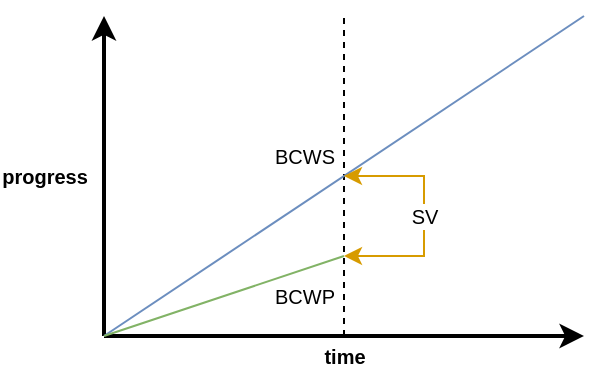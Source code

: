 <mxfile version="27.0.9" pages="3">
  <diagram name="figure1" id="M39dEWmifof50fwEzXfw">
    <mxGraphModel dx="1181" dy="706" grid="1" gridSize="10" guides="1" tooltips="1" connect="1" arrows="1" fold="1" page="1" pageScale="1" pageWidth="360" pageHeight="240" math="0" shadow="0">
      <root>
        <mxCell id="0" />
        <mxCell id="1" parent="0" />
        <mxCell id="zaIflDJCtXGqBJeR1Flm-1" value="&lt;font style=&quot;font-size: 10px;&quot;&gt;&lt;b&gt;progress&lt;/b&gt;&lt;/font&gt;" style="endArrow=classic;html=1;rounded=0;strokeWidth=2;" edge="1" parent="1">
          <mxGeometry y="30" width="50" height="50" relative="1" as="geometry">
            <mxPoint x="80" y="200" as="sourcePoint" />
            <mxPoint x="80" y="40" as="targetPoint" />
            <mxPoint as="offset" />
          </mxGeometry>
        </mxCell>
        <mxCell id="zaIflDJCtXGqBJeR1Flm-2" value="&lt;font style=&quot;font-size: 10px;&quot;&gt;&lt;b&gt;time&lt;/b&gt;&lt;/font&gt;" style="endArrow=classic;html=1;rounded=0;strokeWidth=2;" edge="1" parent="1">
          <mxGeometry y="-10" width="50" height="50" relative="1" as="geometry">
            <mxPoint x="80" y="200" as="sourcePoint" />
            <mxPoint x="320" y="200" as="targetPoint" />
            <mxPoint as="offset" />
          </mxGeometry>
        </mxCell>
        <mxCell id="zaIflDJCtXGqBJeR1Flm-3" value="" style="endArrow=none;dashed=1;html=1;rounded=0;" edge="1" parent="1">
          <mxGeometry width="50" height="50" relative="1" as="geometry">
            <mxPoint x="200" y="200" as="sourcePoint" />
            <mxPoint x="200" y="40" as="targetPoint" />
          </mxGeometry>
        </mxCell>
        <mxCell id="zaIflDJCtXGqBJeR1Flm-10" value="&lt;font style=&quot;font-size: 10px;&quot;&gt;BCWS&lt;/font&gt;" style="endArrow=none;html=1;rounded=0;fillColor=#dae8fc;strokeColor=#6c8ebf;" edge="1" parent="1">
          <mxGeometry x="-0.077" y="19" width="50" height="50" relative="1" as="geometry">
            <mxPoint x="80" y="200" as="sourcePoint" />
            <mxPoint x="320" y="40" as="targetPoint" />
            <mxPoint as="offset" />
          </mxGeometry>
        </mxCell>
        <mxCell id="zaIflDJCtXGqBJeR1Flm-11" value="&lt;font style=&quot;font-size: 10px;&quot;&gt;BCWP&lt;/font&gt;" style="endArrow=none;html=1;rounded=0;fillColor=#d5e8d4;strokeColor=#82b366;" edge="1" parent="1">
          <mxGeometry x="0.6" y="-13" width="50" height="50" relative="1" as="geometry">
            <mxPoint x="80" y="200" as="sourcePoint" />
            <mxPoint x="200" y="160" as="targetPoint" />
            <mxPoint as="offset" />
          </mxGeometry>
        </mxCell>
        <mxCell id="zaIflDJCtXGqBJeR1Flm-13" value="&lt;font style=&quot;font-size: 10px;&quot;&gt;SV&lt;/font&gt;" style="endArrow=classic;startArrow=classic;html=1;rounded=0;edgeStyle=orthogonalEdgeStyle;fillColor=#ffe6cc;strokeColor=#d79b00;" edge="1" parent="1">
          <mxGeometry width="50" height="50" relative="1" as="geometry">
            <mxPoint x="200" y="160" as="sourcePoint" />
            <mxPoint x="200" y="120" as="targetPoint" />
            <Array as="points">
              <mxPoint x="240" y="160" />
              <mxPoint x="240" y="120" />
            </Array>
          </mxGeometry>
        </mxCell>
      </root>
    </mxGraphModel>
  </diagram>
  <diagram name="figure2" id="qHfzO9tXDeBtUi7O6HQA">
    <mxGraphModel dx="1181" dy="706" grid="1" gridSize="10" guides="1" tooltips="1" connect="1" arrows="1" fold="1" page="1" pageScale="1" pageWidth="560" pageHeight="280" math="0" shadow="0">
      <root>
        <mxCell id="eYlBgJJhaktJfGFZpkx7-0" />
        <mxCell id="eYlBgJJhaktJfGFZpkx7-1" parent="eYlBgJJhaktJfGFZpkx7-0" />
        <mxCell id="45jugJiqO4rcZtn-yt7p-0" value="" style="rounded=0;whiteSpace=wrap;html=1;dashed=1;" vertex="1" parent="eYlBgJJhaktJfGFZpkx7-1">
          <mxGeometry x="79.97" y="60" width="120" height="160" as="geometry" />
        </mxCell>
        <mxCell id="45jugJiqO4rcZtn-yt7p-3" value="Requirements&lt;div&gt;specification&lt;/div&gt;" style="rounded=0;whiteSpace=wrap;html=1;fillColor=#d5e8d4;strokeColor=#82b366;fontColor=#333333;" vertex="1" parent="eYlBgJJhaktJfGFZpkx7-1">
          <mxGeometry x="99.97" y="80" width="80" height="40" as="geometry" />
        </mxCell>
        <mxCell id="45jugJiqO4rcZtn-yt7p-5" style="edgeStyle=orthogonalEdgeStyle;rounded=0;orthogonalLoop=1;jettySize=auto;html=1;exitX=0.5;exitY=0;exitDx=0;exitDy=0;entryX=0.5;entryY=1;entryDx=0;entryDy=0;fillColor=#dae8fc;strokeColor=#6c8ebf;" edge="1" parent="eYlBgJJhaktJfGFZpkx7-1" source="45jugJiqO4rcZtn-yt7p-4" target="45jugJiqO4rcZtn-yt7p-3">
          <mxGeometry relative="1" as="geometry" />
        </mxCell>
        <mxCell id="45jugJiqO4rcZtn-yt7p-4" value="Requirement&lt;div&gt;review&lt;/div&gt;" style="rounded=0;whiteSpace=wrap;html=1;fillColor=#dae8fc;strokeColor=#6c8ebf;fontColor=#333333;" vertex="1" parent="eYlBgJJhaktJfGFZpkx7-1">
          <mxGeometry x="99.97" y="160" width="80" height="40" as="geometry" />
        </mxCell>
        <mxCell id="45jugJiqO4rcZtn-yt7p-15" style="edgeStyle=orthogonalEdgeStyle;rounded=0;orthogonalLoop=1;jettySize=auto;html=1;exitX=0.25;exitY=1;exitDx=0;exitDy=0;entryX=0.75;entryY=1;entryDx=0;entryDy=0;fillColor=#f5f5f5;strokeColor=#666666;" edge="1" parent="eYlBgJJhaktJfGFZpkx7-1" source="45jugJiqO4rcZtn-yt7p-6" target="45jugJiqO4rcZtn-yt7p-0">
          <mxGeometry relative="1" as="geometry">
            <Array as="points">
              <mxPoint x="260" y="240" />
              <mxPoint x="170" y="240" />
            </Array>
          </mxGeometry>
        </mxCell>
        <mxCell id="0ygfKlYCbILb2bod1dB1-0" value="&lt;font style=&quot;font-size: 10px;&quot;&gt;verification&lt;/font&gt;" style="edgeLabel;html=1;align=center;verticalAlign=middle;resizable=0;points=[];" vertex="1" connectable="0" parent="45jugJiqO4rcZtn-yt7p-15">
          <mxGeometry x="0.009" y="1" relative="1" as="geometry">
            <mxPoint as="offset" />
          </mxGeometry>
        </mxCell>
        <mxCell id="45jugJiqO4rcZtn-yt7p-6" value="" style="rounded=0;whiteSpace=wrap;html=1;dashed=1;" vertex="1" parent="eYlBgJJhaktJfGFZpkx7-1">
          <mxGeometry x="220" y="60" width="160" height="160" as="geometry" />
        </mxCell>
        <mxCell id="45jugJiqO4rcZtn-yt7p-7" value="Design&lt;div&gt;specification&lt;/div&gt;" style="rounded=0;whiteSpace=wrap;html=1;fillColor=#d5e8d4;strokeColor=#82b366;fontColor=#333333;" vertex="1" parent="eYlBgJJhaktJfGFZpkx7-1">
          <mxGeometry x="240.0" y="80" width="120" height="40" as="geometry" />
        </mxCell>
        <mxCell id="45jugJiqO4rcZtn-yt7p-8" style="edgeStyle=orthogonalEdgeStyle;rounded=0;orthogonalLoop=1;jettySize=auto;html=1;exitX=0.5;exitY=0;exitDx=0;exitDy=0;entryX=0.5;entryY=1;entryDx=0;entryDy=0;fillColor=#dae8fc;strokeColor=#6c8ebf;" edge="1" parent="eYlBgJJhaktJfGFZpkx7-1" source="45jugJiqO4rcZtn-yt7p-9" target="45jugJiqO4rcZtn-yt7p-7">
          <mxGeometry relative="1" as="geometry" />
        </mxCell>
        <mxCell id="45jugJiqO4rcZtn-yt7p-9" value="Design&lt;div&gt;review&lt;/div&gt;" style="rounded=0;whiteSpace=wrap;html=1;fillColor=#dae8fc;strokeColor=#6c8ebf;fontColor=#333333;" vertex="1" parent="eYlBgJJhaktJfGFZpkx7-1">
          <mxGeometry x="240.0" y="160" width="120" height="40" as="geometry" />
        </mxCell>
        <mxCell id="DwQNHVNJciZqLCH1Cs1A-0" value="&lt;font style=&quot;font-size: 10px;&quot;&gt;verification&lt;/font&gt;" style="edgeStyle=orthogonalEdgeStyle;rounded=0;orthogonalLoop=1;jettySize=auto;html=1;exitX=0.25;exitY=1;exitDx=0;exitDy=0;entryX=0.75;entryY=1;entryDx=0;entryDy=0;fillColor=#f5f5f5;strokeColor=#666666;" edge="1" parent="eYlBgJJhaktJfGFZpkx7-1" source="45jugJiqO4rcZtn-yt7p-10" target="45jugJiqO4rcZtn-yt7p-6">
          <mxGeometry relative="1" as="geometry">
            <Array as="points">
              <mxPoint x="430" y="240" />
              <mxPoint x="340" y="240" />
            </Array>
          </mxGeometry>
        </mxCell>
        <mxCell id="45jugJiqO4rcZtn-yt7p-10" value="" style="rounded=0;whiteSpace=wrap;html=1;dashed=1;" vertex="1" parent="eYlBgJJhaktJfGFZpkx7-1">
          <mxGeometry x="400" y="60" width="120" height="160" as="geometry" />
        </mxCell>
        <mxCell id="45jugJiqO4rcZtn-yt7p-11" value="Implentat&lt;span style=&quot;background-color: transparent;&quot;&gt;ion&lt;/span&gt;" style="rounded=0;whiteSpace=wrap;html=1;fillColor=#d5e8d4;strokeColor=#82b366;fontColor=#333333;" vertex="1" parent="eYlBgJJhaktJfGFZpkx7-1">
          <mxGeometry x="420" y="80" width="80" height="40" as="geometry" />
        </mxCell>
        <mxCell id="45jugJiqO4rcZtn-yt7p-12" style="edgeStyle=orthogonalEdgeStyle;rounded=0;orthogonalLoop=1;jettySize=auto;html=1;exitX=0.5;exitY=0;exitDx=0;exitDy=0;entryX=0.5;entryY=1;entryDx=0;entryDy=0;fillColor=#dae8fc;strokeColor=#6c8ebf;" edge="1" parent="eYlBgJJhaktJfGFZpkx7-1" source="45jugJiqO4rcZtn-yt7p-13" target="45jugJiqO4rcZtn-yt7p-11">
          <mxGeometry relative="1" as="geometry" />
        </mxCell>
        <mxCell id="45jugJiqO4rcZtn-yt7p-13" value="Testing" style="rounded=0;whiteSpace=wrap;html=1;fillColor=#dae8fc;strokeColor=#6c8ebf;fontColor=#333333;" vertex="1" parent="eYlBgJJhaktJfGFZpkx7-1">
          <mxGeometry x="420" y="160" width="80" height="40" as="geometry" />
        </mxCell>
        <mxCell id="45jugJiqO4rcZtn-yt7p-14" value="&lt;font style=&quot;font-size: 10px;&quot;&gt;validation&lt;/font&gt;" style="edgeStyle=orthogonalEdgeStyle;rounded=0;orthogonalLoop=1;jettySize=auto;html=1;exitX=0;exitY=0.75;exitDx=0;exitDy=0;entryX=0;entryY=0.5;entryDx=0;entryDy=0;fillColor=#f5f5f5;strokeColor=#666666;" edge="1" parent="eYlBgJJhaktJfGFZpkx7-1" source="45jugJiqO4rcZtn-yt7p-0" target="45jugJiqO4rcZtn-yt7p-0">
          <mxGeometry y="10" relative="1" as="geometry">
            <Array as="points">
              <mxPoint x="60" y="180" />
              <mxPoint x="60" y="140" />
            </Array>
            <mxPoint as="offset" />
          </mxGeometry>
        </mxCell>
        <mxCell id="GdE08hnoAfRmLS7F9kOc-0" value="&lt;font style=&quot;font-size: 10px;&quot;&gt;refinement&lt;/font&gt;" style="edgeStyle=orthogonalEdgeStyle;rounded=0;orthogonalLoop=1;jettySize=auto;html=1;exitX=0.25;exitY=0;exitDx=0;exitDy=0;entryX=0.75;entryY=0;entryDx=0;entryDy=0;fillColor=#f5f5f5;strokeColor=#666666;" edge="1" parent="eYlBgJJhaktJfGFZpkx7-1" source="45jugJiqO4rcZtn-yt7p-6" target="45jugJiqO4rcZtn-yt7p-6">
          <mxGeometry relative="1" as="geometry">
            <Array as="points">
              <mxPoint x="260" y="40" />
              <mxPoint x="340" y="40" />
            </Array>
          </mxGeometry>
        </mxCell>
        <mxCell id="0ygfKlYCbILb2bod1dB1-2" style="edgeStyle=orthogonalEdgeStyle;rounded=0;orthogonalLoop=1;jettySize=auto;html=1;exitX=1;exitY=0.5;exitDx=0;exitDy=0;entryX=0;entryY=0.5;entryDx=0;entryDy=0;fillColor=#d5e8d4;strokeColor=#82b366;" edge="1" parent="eYlBgJJhaktJfGFZpkx7-1" source="45jugJiqO4rcZtn-yt7p-7" target="45jugJiqO4rcZtn-yt7p-11">
          <mxGeometry relative="1" as="geometry" />
        </mxCell>
        <mxCell id="0ygfKlYCbILb2bod1dB1-1" style="edgeStyle=orthogonalEdgeStyle;rounded=0;orthogonalLoop=1;jettySize=auto;html=1;exitX=1;exitY=0.5;exitDx=0;exitDy=0;entryX=0;entryY=0.5;entryDx=0;entryDy=0;fillColor=#d5e8d4;strokeColor=#82b366;" edge="1" parent="eYlBgJJhaktJfGFZpkx7-1" source="45jugJiqO4rcZtn-yt7p-3" target="45jugJiqO4rcZtn-yt7p-7">
          <mxGeometry relative="1" as="geometry" />
        </mxCell>
      </root>
    </mxGraphModel>
  </diagram>
  <diagram name="figure3" id="4rIgiD6-F-FzR_X9Po0_">
    <mxGraphModel dx="984" dy="589" grid="1" gridSize="10" guides="1" tooltips="1" connect="1" arrows="1" fold="1" page="1" pageScale="1" pageWidth="520" pageHeight="440" math="0" shadow="0">
      <root>
        <mxCell id="YGlclTY7_9VkkwZFqgkO-0" />
        <mxCell id="YGlclTY7_9VkkwZFqgkO-1" parent="YGlclTY7_9VkkwZFqgkO-0" />
        <mxCell id="UcQSiEj7GP6GRE5hKq0W-0" value="" style="endArrow=none;html=1;rounded=0;dashed=1;" edge="1" parent="YGlclTY7_9VkkwZFqgkO-1">
          <mxGeometry width="50" height="50" relative="1" as="geometry">
            <mxPoint x="100" y="360" as="sourcePoint" />
            <mxPoint x="100" y="40" as="targetPoint" />
          </mxGeometry>
        </mxCell>
        <mxCell id="UcQSiEj7GP6GRE5hKq0W-1" value="On schedule" style="text;html=1;align=right;verticalAlign=middle;whiteSpace=wrap;rounded=0;fontSize=10;fontStyle=1" vertex="1" parent="YGlclTY7_9VkkwZFqgkO-1">
          <mxGeometry x="20" y="190" width="70" height="20" as="geometry" />
        </mxCell>
        <mxCell id="UcQSiEj7GP6GRE5hKq0W-7" value="" style="endArrow=none;html=1;rounded=0;strokeWidth=1;dashed=1;" edge="1" parent="YGlclTY7_9VkkwZFqgkO-1">
          <mxGeometry width="50" height="50" relative="1" as="geometry">
            <mxPoint x="460" y="79.76" as="sourcePoint" />
            <mxPoint x="100" y="79.76" as="targetPoint" />
          </mxGeometry>
        </mxCell>
        <mxCell id="UcQSiEj7GP6GRE5hKq0W-9" value="&lt;font style=&quot;font-size: 10px;&quot;&gt;2&lt;/font&gt;&lt;div&gt;&lt;font style=&quot;font-size: 10px;&quot;&gt;Require&lt;/font&gt;&lt;span style=&quot;font-size: 10px; background-color: light-dark(#ffffff, var(--ge-dark-color, #121212)); color: light-dark(rgb(0, 0, 0), rgb(255, 255, 255));&quot;&gt;ment&lt;/span&gt;&lt;/div&gt;" style="endArrow=none;html=1;rounded=0;dashed=1;" edge="1" parent="YGlclTY7_9VkkwZFqgkO-1">
          <mxGeometry x="-1" y="-30" width="50" height="50" relative="1" as="geometry">
            <mxPoint x="180" y="360" as="sourcePoint" />
            <mxPoint x="180" y="40" as="targetPoint" />
            <mxPoint x="-30" y="30" as="offset" />
          </mxGeometry>
        </mxCell>
        <mxCell id="UcQSiEj7GP6GRE5hKq0W-10" value="&lt;font style=&quot;font-size: 10px;&quot;&gt;3&lt;/font&gt;&lt;div&gt;&lt;font style=&quot;font-size: 10px;&quot;&gt;Analysis&lt;/font&gt;&lt;/div&gt;" style="endArrow=none;html=1;rounded=0;dashed=1;" edge="1" parent="YGlclTY7_9VkkwZFqgkO-1">
          <mxGeometry x="-1" y="-10" width="50" height="50" relative="1" as="geometry">
            <mxPoint x="220" y="360" as="sourcePoint" />
            <mxPoint x="220" y="40" as="targetPoint" />
            <mxPoint x="-10" y="10" as="offset" />
          </mxGeometry>
        </mxCell>
        <mxCell id="UcQSiEj7GP6GRE5hKq0W-11" value="&lt;font style=&quot;font-size: 10px;&quot;&gt;4&lt;/font&gt;&lt;div&gt;&lt;font style=&quot;font-size: 10px;&quot;&gt;Design&lt;/font&gt;&lt;/div&gt;" style="endArrow=none;html=1;rounded=0;dashed=1;" edge="1" parent="YGlclTY7_9VkkwZFqgkO-1">
          <mxGeometry x="-1" y="-30" width="50" height="50" relative="1" as="geometry">
            <mxPoint x="260" y="360" as="sourcePoint" />
            <mxPoint x="260" y="40" as="targetPoint" />
            <mxPoint x="-30" y="30" as="offset" />
          </mxGeometry>
        </mxCell>
        <mxCell id="UcQSiEj7GP6GRE5hKq0W-12" value="&lt;font style=&quot;font-size: 10px;&quot;&gt;5&lt;/font&gt;&lt;div&gt;&lt;font style=&quot;font-size: 10px;&quot;&gt;Coding&lt;/font&gt;&lt;/div&gt;" style="endArrow=none;html=1;rounded=0;dashed=1;" edge="1" parent="YGlclTY7_9VkkwZFqgkO-1">
          <mxGeometry x="-1" y="-10" width="50" height="50" relative="1" as="geometry">
            <mxPoint x="300" y="360" as="sourcePoint" />
            <mxPoint x="300" y="40" as="targetPoint" />
            <mxPoint x="-10" y="10" as="offset" />
          </mxGeometry>
        </mxCell>
        <mxCell id="UcQSiEj7GP6GRE5hKq0W-13" value="&lt;font style=&quot;font-size: 10px;&quot;&gt;6&lt;/font&gt;&lt;div&gt;&lt;font style=&quot;font-size: 10px;&quot;&gt;Unit testing&lt;/font&gt;&lt;/div&gt;" style="endArrow=none;html=1;rounded=0;dashed=1;" edge="1" parent="YGlclTY7_9VkkwZFqgkO-1">
          <mxGeometry x="-1" y="-30" width="50" height="50" relative="1" as="geometry">
            <mxPoint x="340" y="360" as="sourcePoint" />
            <mxPoint x="340" y="40" as="targetPoint" />
            <mxPoint x="-30" y="30" as="offset" />
          </mxGeometry>
        </mxCell>
        <mxCell id="UcQSiEj7GP6GRE5hKq0W-17" value="&lt;font style=&quot;font-size: 10px;&quot;&gt;8&lt;/font&gt;&lt;div&gt;&lt;font style=&quot;font-size: 10px;&quot;&gt;Documentation&lt;/font&gt;&lt;/div&gt;" style="endArrow=none;html=1;rounded=0;dashed=1;" edge="1" parent="YGlclTY7_9VkkwZFqgkO-1">
          <mxGeometry x="-1" y="-30" width="50" height="50" relative="1" as="geometry">
            <mxPoint x="420" y="360" as="sourcePoint" />
            <mxPoint x="420" y="40" as="targetPoint" />
            <mxPoint x="-30" y="30" as="offset" />
          </mxGeometry>
        </mxCell>
        <mxCell id="UcQSiEj7GP6GRE5hKq0W-18" value="&lt;font style=&quot;font-size: 10px;&quot;&gt;9&lt;/font&gt;&lt;div&gt;&lt;font style=&quot;font-size: 10px;&quot;&gt;Installation&lt;/font&gt;&lt;/div&gt;" style="endArrow=none;html=1;rounded=0;dashed=1;" edge="1" parent="YGlclTY7_9VkkwZFqgkO-1">
          <mxGeometry x="-1" y="-10" width="50" height="50" relative="1" as="geometry">
            <mxPoint x="460" y="360" as="sourcePoint" />
            <mxPoint x="460" y="40" as="targetPoint" />
            <mxPoint x="-10" y="10" as="offset" />
          </mxGeometry>
        </mxCell>
        <mxCell id="UcQSiEj7GP6GRE5hKq0W-19" value="&lt;font style=&quot;font-size: 10px;&quot;&gt;1 w&lt;/font&gt;" style="text;html=1;align=right;verticalAlign=middle;whiteSpace=wrap;rounded=0;" vertex="1" parent="YGlclTY7_9VkkwZFqgkO-1">
          <mxGeometry x="60" y="150" width="30" height="20" as="geometry" />
        </mxCell>
        <mxCell id="UcQSiEj7GP6GRE5hKq0W-20" value="2 w" style="text;html=1;align=right;verticalAlign=middle;whiteSpace=wrap;rounded=0;fontSize=10;" vertex="1" parent="YGlclTY7_9VkkwZFqgkO-1">
          <mxGeometry x="60" y="110" width="30" height="20" as="geometry" />
        </mxCell>
        <mxCell id="UcQSiEj7GP6GRE5hKq0W-21" value="&lt;font style=&quot;font-size: 10px;&quot;&gt;3 w&lt;/font&gt;" style="text;html=1;align=right;verticalAlign=middle;whiteSpace=wrap;rounded=0;" vertex="1" parent="YGlclTY7_9VkkwZFqgkO-1">
          <mxGeometry x="60" y="70" width="30" height="20" as="geometry" />
        </mxCell>
        <mxCell id="UcQSiEj7GP6GRE5hKq0W-22" value="Early" style="text;html=1;align=right;verticalAlign=middle;whiteSpace=wrap;rounded=0;fontSize=10;fontStyle=1" vertex="1" parent="YGlclTY7_9VkkwZFqgkO-1">
          <mxGeometry x="20" y="30" width="70" height="20" as="geometry" />
        </mxCell>
        <mxCell id="UcQSiEj7GP6GRE5hKq0W-23" value="&lt;font style=&quot;font-size: 10px;&quot;&gt;1 w&lt;/font&gt;" style="text;html=1;align=right;verticalAlign=middle;whiteSpace=wrap;rounded=0;" vertex="1" parent="YGlclTY7_9VkkwZFqgkO-1">
          <mxGeometry x="60" y="230" width="30" height="20" as="geometry" />
        </mxCell>
        <mxCell id="UcQSiEj7GP6GRE5hKq0W-24" value="2 w" style="text;html=1;align=right;verticalAlign=middle;whiteSpace=wrap;rounded=0;fontSize=10;" vertex="1" parent="YGlclTY7_9VkkwZFqgkO-1">
          <mxGeometry x="60" y="270" width="30" height="20" as="geometry" />
        </mxCell>
        <mxCell id="UcQSiEj7GP6GRE5hKq0W-25" value="&lt;font style=&quot;font-size: 10px;&quot;&gt;3 w&lt;/font&gt;" style="text;html=1;align=right;verticalAlign=middle;whiteSpace=wrap;rounded=0;" vertex="1" parent="YGlclTY7_9VkkwZFqgkO-1">
          <mxGeometry x="60" y="310" width="30" height="20" as="geometry" />
        </mxCell>
        <mxCell id="UcQSiEj7GP6GRE5hKq0W-26" value="Late" style="text;html=1;align=right;verticalAlign=middle;whiteSpace=wrap;rounded=0;fontSize=10;fontStyle=1" vertex="1" parent="YGlclTY7_9VkkwZFqgkO-1">
          <mxGeometry x="20" y="350" width="70" height="20" as="geometry" />
        </mxCell>
        <mxCell id="UcQSiEj7GP6GRE5hKq0W-28" value="" style="endArrow=none;html=1;rounded=0;strokeWidth=1;dashed=1;" edge="1" parent="YGlclTY7_9VkkwZFqgkO-1" source="XnIrbS_3lYPw9cI2sJvL-11">
          <mxGeometry width="50" height="50" relative="1" as="geometry">
            <mxPoint x="460" y="120" as="sourcePoint" />
            <mxPoint x="100" y="120" as="targetPoint" />
          </mxGeometry>
        </mxCell>
        <mxCell id="UcQSiEj7GP6GRE5hKq0W-29" value="" style="endArrow=none;html=1;rounded=0;strokeWidth=1;dashed=1;" edge="1" parent="YGlclTY7_9VkkwZFqgkO-1" source="XnIrbS_3lYPw9cI2sJvL-6">
          <mxGeometry width="50" height="50" relative="1" as="geometry">
            <mxPoint x="460" y="159.76" as="sourcePoint" />
            <mxPoint x="100" y="159.76" as="targetPoint" />
          </mxGeometry>
        </mxCell>
        <mxCell id="UcQSiEj7GP6GRE5hKq0W-30" value="" style="endArrow=none;html=1;rounded=0;strokeWidth=2;" edge="1" parent="YGlclTY7_9VkkwZFqgkO-1" source="UcQSiEj7GP6GRE5hKq0W-34">
          <mxGeometry width="50" height="50" relative="1" as="geometry">
            <mxPoint x="460" y="199.76" as="sourcePoint" />
            <mxPoint x="100" y="199.76" as="targetPoint" />
          </mxGeometry>
        </mxCell>
        <mxCell id="UcQSiEj7GP6GRE5hKq0W-31" value="" style="endArrow=none;html=1;rounded=0;strokeWidth=1;dashed=1;" edge="1" parent="YGlclTY7_9VkkwZFqgkO-1">
          <mxGeometry width="50" height="50" relative="1" as="geometry">
            <mxPoint x="460" y="240" as="sourcePoint" />
            <mxPoint x="100" y="240" as="targetPoint" />
          </mxGeometry>
        </mxCell>
        <mxCell id="UcQSiEj7GP6GRE5hKq0W-32" value="" style="endArrow=none;html=1;rounded=0;strokeWidth=1;dashed=1;" edge="1" parent="YGlclTY7_9VkkwZFqgkO-1">
          <mxGeometry width="50" height="50" relative="1" as="geometry">
            <mxPoint x="460" y="279.76" as="sourcePoint" />
            <mxPoint x="100" y="279.76" as="targetPoint" />
          </mxGeometry>
        </mxCell>
        <mxCell id="UcQSiEj7GP6GRE5hKq0W-33" value="" style="endArrow=none;html=1;rounded=0;strokeWidth=1;dashed=1;" edge="1" parent="YGlclTY7_9VkkwZFqgkO-1">
          <mxGeometry width="50" height="50" relative="1" as="geometry">
            <mxPoint x="460" y="319.76" as="sourcePoint" />
            <mxPoint x="100" y="319.76" as="targetPoint" />
          </mxGeometry>
        </mxCell>
        <mxCell id="XnIrbS_3lYPw9cI2sJvL-3" value="" style="endArrow=none;html=1;rounded=0;strokeWidth=2;" edge="1" parent="YGlclTY7_9VkkwZFqgkO-1" target="UcQSiEj7GP6GRE5hKq0W-34">
          <mxGeometry width="50" height="50" relative="1" as="geometry">
            <mxPoint x="460" y="199.76" as="sourcePoint" />
            <mxPoint x="100" y="199.76" as="targetPoint" />
          </mxGeometry>
        </mxCell>
        <mxCell id="XnIrbS_3lYPw9cI2sJvL-8" value="" style="endArrow=none;html=1;rounded=0;strokeWidth=1;dashed=1;" edge="1" parent="YGlclTY7_9VkkwZFqgkO-1" target="XnIrbS_3lYPw9cI2sJvL-6">
          <mxGeometry width="50" height="50" relative="1" as="geometry">
            <mxPoint x="460" y="159.76" as="sourcePoint" />
            <mxPoint x="100" y="159.76" as="targetPoint" />
          </mxGeometry>
        </mxCell>
        <mxCell id="XnIrbS_3lYPw9cI2sJvL-12" value="" style="endArrow=none;html=1;rounded=0;strokeWidth=1;dashed=1;" edge="1" parent="YGlclTY7_9VkkwZFqgkO-1" source="XnIrbS_3lYPw9cI2sJvL-13" target="XnIrbS_3lYPw9cI2sJvL-11">
          <mxGeometry width="50" height="50" relative="1" as="geometry">
            <mxPoint x="460" y="120" as="sourcePoint" />
            <mxPoint x="100" y="120" as="targetPoint" />
          </mxGeometry>
        </mxCell>
        <mxCell id="XnIrbS_3lYPw9cI2sJvL-14" value="" style="endArrow=none;html=1;rounded=0;strokeWidth=1;dashed=1;" edge="1" parent="YGlclTY7_9VkkwZFqgkO-1" target="XnIrbS_3lYPw9cI2sJvL-13">
          <mxGeometry width="50" height="50" relative="1" as="geometry">
            <mxPoint x="460" y="120" as="sourcePoint" />
            <mxPoint x="350" y="120" as="targetPoint" />
          </mxGeometry>
        </mxCell>
        <mxCell id="UcQSiEj7GP6GRE5hKq0W-8" value="&lt;font style=&quot;font-size: 10px;&quot;&gt;1&lt;/font&gt;&lt;div&gt;&lt;span style=&quot;font-size: 10px;&quot;&gt;Planning&lt;/span&gt;&lt;/div&gt;" style="endArrow=none;html=1;rounded=0;dashed=1;" edge="1" parent="YGlclTY7_9VkkwZFqgkO-1">
          <mxGeometry x="-1" y="-10" width="50" height="50" relative="1" as="geometry">
            <mxPoint x="140" y="360" as="sourcePoint" />
            <mxPoint x="140" y="40" as="targetPoint" />
            <mxPoint x="-10" y="10" as="offset" />
          </mxGeometry>
        </mxCell>
        <mxCell id="UcQSiEj7GP6GRE5hKq0W-16" value="&lt;font style=&quot;font-size: 10px;&quot;&gt;7&lt;/font&gt;&lt;div&gt;&lt;font style=&quot;font-size: 10px;&quot;&gt;Integration test&lt;/font&gt;&lt;/div&gt;" style="endArrow=none;html=1;rounded=0;dashed=1;" edge="1" parent="YGlclTY7_9VkkwZFqgkO-1">
          <mxGeometry x="-1" y="-10" width="50" height="50" relative="1" as="geometry">
            <mxPoint x="380" y="360" as="sourcePoint" />
            <mxPoint x="380" y="40" as="targetPoint" />
            <mxPoint x="-10" y="10" as="offset" />
          </mxGeometry>
        </mxCell>
        <mxCell id="XnIrbS_3lYPw9cI2sJvL-0" value="" style="ellipse;whiteSpace=wrap;html=1;aspect=fixed;fillColor=#d5e8d4;strokeColor=#82b366;" vertex="1" parent="YGlclTY7_9VkkwZFqgkO-1">
          <mxGeometry x="170" y="150" width="20" height="20" as="geometry" />
        </mxCell>
        <mxCell id="UcQSiEj7GP6GRE5hKq0W-34" value="" style="ellipse;whiteSpace=wrap;html=1;aspect=fixed;fillColor=#dae8fc;strokeColor=#6c8ebf;" vertex="1" parent="YGlclTY7_9VkkwZFqgkO-1">
          <mxGeometry x="130" y="190" width="20" height="20" as="geometry" />
        </mxCell>
        <mxCell id="XnIrbS_3lYPw9cI2sJvL-6" value="" style="ellipse;whiteSpace=wrap;html=1;aspect=fixed;fillColor=#d5e8d4;strokeColor=#82b366;" vertex="1" parent="YGlclTY7_9VkkwZFqgkO-1">
          <mxGeometry x="210" y="150" width="20" height="20" as="geometry" />
        </mxCell>
        <mxCell id="XnIrbS_3lYPw9cI2sJvL-9" value="" style="ellipse;whiteSpace=wrap;html=1;aspect=fixed;fillColor=#d5e8d4;strokeColor=#82b366;" vertex="1" parent="YGlclTY7_9VkkwZFqgkO-1">
          <mxGeometry x="250" y="150" width="20" height="20" as="geometry" />
        </mxCell>
        <mxCell id="XnIrbS_3lYPw9cI2sJvL-10" value="" style="ellipse;whiteSpace=wrap;html=1;aspect=fixed;fillColor=#d5e8d4;strokeColor=#82b366;" vertex="1" parent="YGlclTY7_9VkkwZFqgkO-1">
          <mxGeometry x="290" y="110" width="20" height="20" as="geometry" />
        </mxCell>
        <mxCell id="XnIrbS_3lYPw9cI2sJvL-11" value="" style="ellipse;whiteSpace=wrap;html=1;aspect=fixed;fillColor=#d5e8d4;strokeColor=#82b366;" vertex="1" parent="YGlclTY7_9VkkwZFqgkO-1">
          <mxGeometry x="330" y="110" width="20" height="20" as="geometry" />
        </mxCell>
        <mxCell id="XnIrbS_3lYPw9cI2sJvL-13" value="" style="ellipse;whiteSpace=wrap;html=1;aspect=fixed;fillColor=#d5e8d4;strokeColor=#82b366;" vertex="1" parent="YGlclTY7_9VkkwZFqgkO-1">
          <mxGeometry x="370" y="110" width="20" height="20" as="geometry" />
        </mxCell>
        <mxCell id="XnIrbS_3lYPw9cI2sJvL-15" value="" style="ellipse;whiteSpace=wrap;html=1;aspect=fixed;fillColor=#d5e8d4;strokeColor=#82b366;" vertex="1" parent="YGlclTY7_9VkkwZFqgkO-1">
          <mxGeometry x="410" y="70" width="20" height="20" as="geometry" />
        </mxCell>
        <mxCell id="XnIrbS_3lYPw9cI2sJvL-16" value="" style="ellipse;whiteSpace=wrap;html=1;aspect=fixed;fillColor=#d5e8d4;strokeColor=#82b366;" vertex="1" parent="YGlclTY7_9VkkwZFqgkO-1">
          <mxGeometry x="450" y="70" width="20" height="20" as="geometry" />
        </mxCell>
      </root>
    </mxGraphModel>
  </diagram>
</mxfile>
